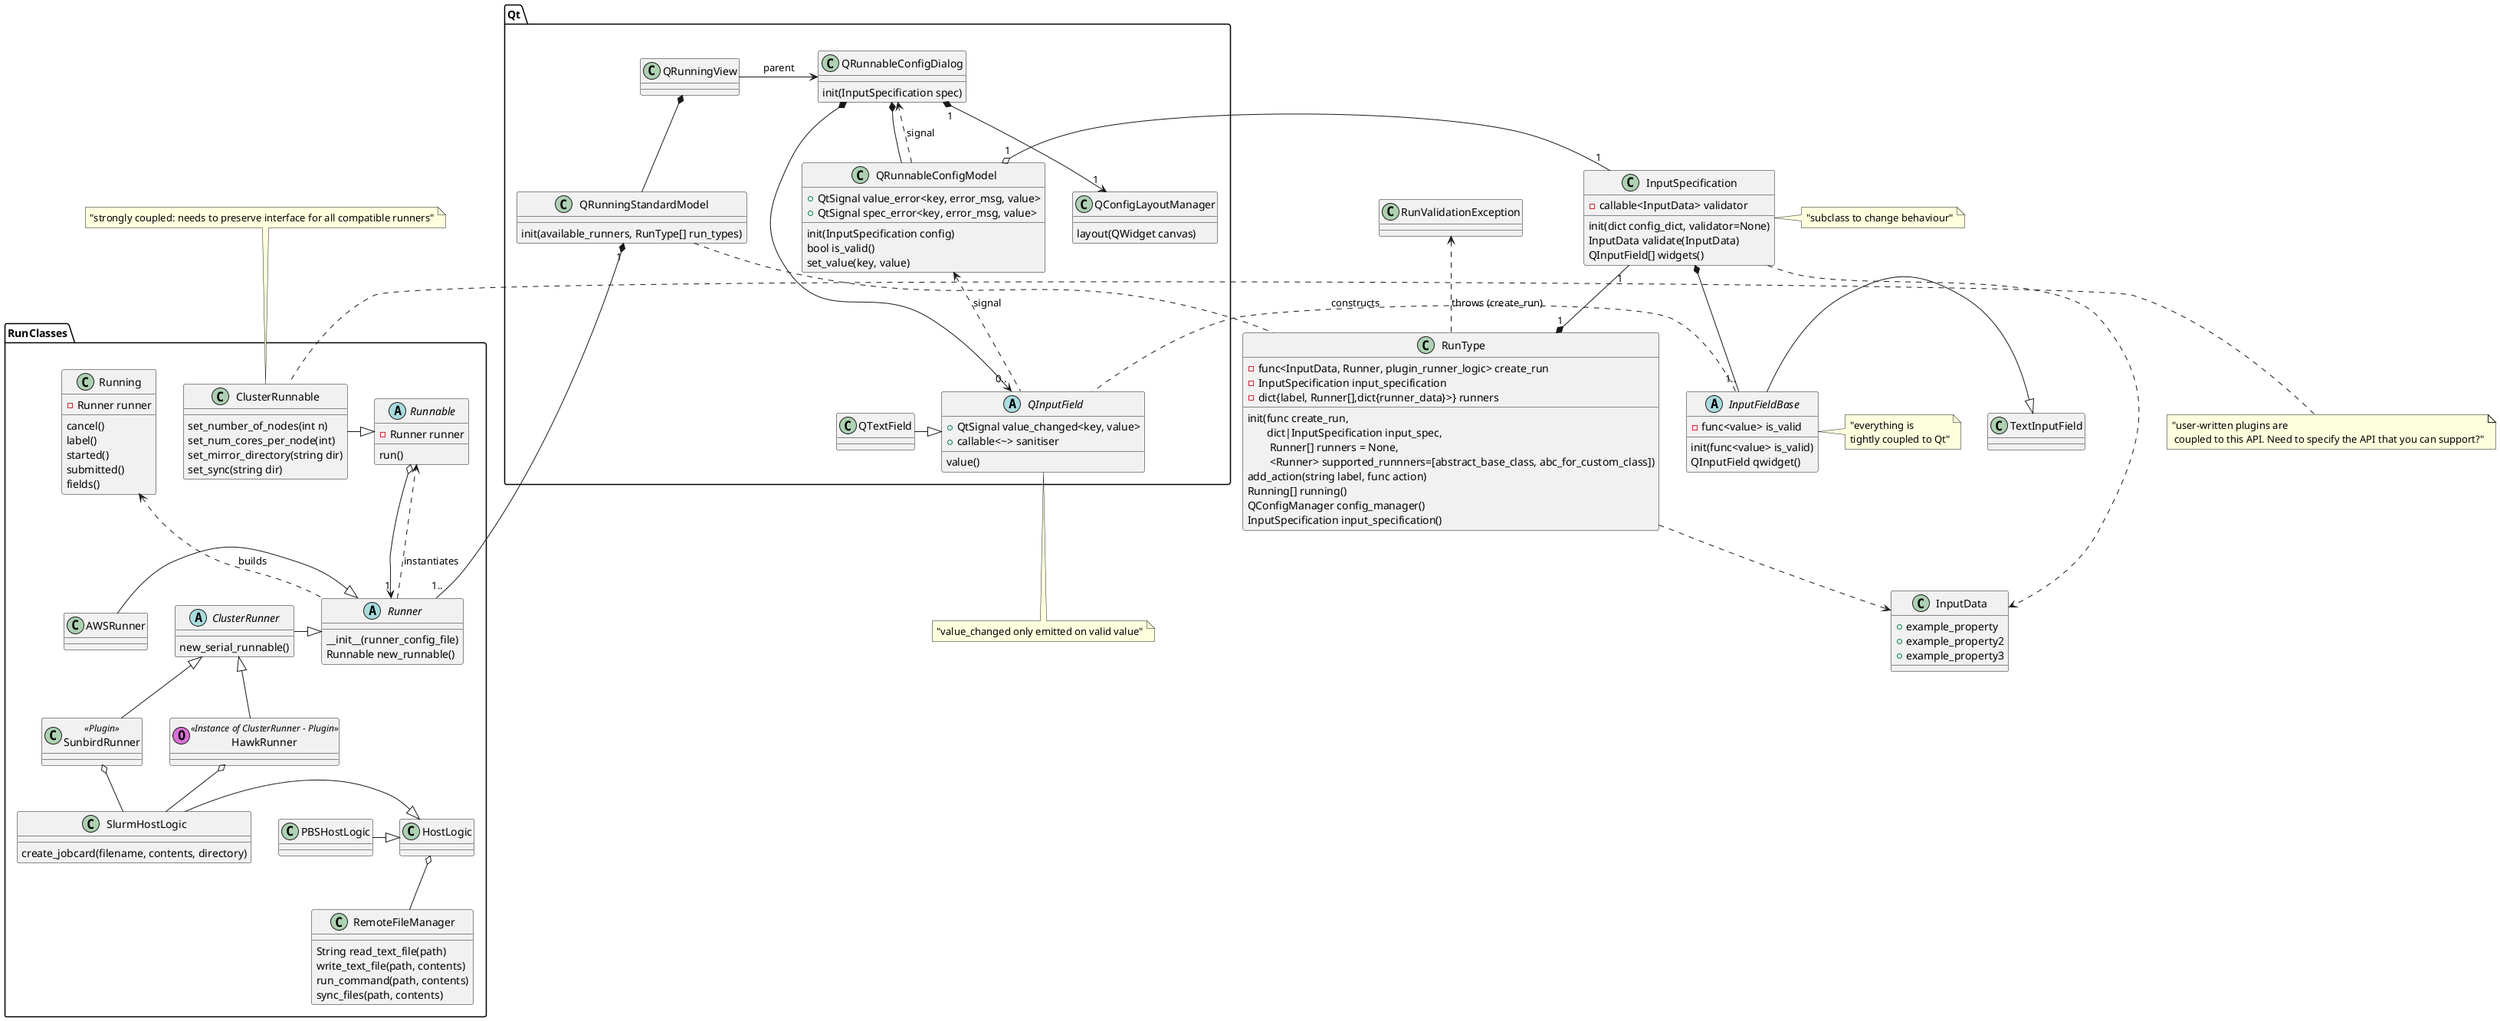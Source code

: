 @startuml

RunClasses.Runnable o--> "1" RunClasses.Runner
abstract RunClasses.Runnable {
      -Runner runner
      run()
}

RunClasses.ClusterRunnable -|> RunClasses.Runnable
class RunClasses.ClusterRunnable {
set_number_of_nodes(int n)
set_num_cores_per_node(int)
set_mirror_directory(string dir)
set_sync(string dir)
}
note left of RunClasses.ClusterRunnable : "user-written plugins are\n coupled to this API. Need to specify the API that you can support?"

RunClasses.PBSHostLogic -|> RunClasses.HostLogic
RunClasses.Running <.. RunClasses.Runner : builds
RunClasses.Runner ..> RunClasses.Runnable : instantiates
class RunClasses.Running {
- Runner runner
cancel()
label()
started()
submitted()
fields()
}

InputSpecification "1" --* "1" RunType
InputSpecification *-- "1.." InputFieldBase
RunValidationException <.. RunType : throws (create_run)
class RunType {
      -func<InputData, Runner, plugin_runner_logic> create_run
      -InputSpecification input_specification
      -dict{label, Runner[],dict{runner_data}>} runners
      init(func create_run,\n       dict|InputSpecification input_spec,\n        Runner[] runners = None,\n        <Runner> supported_runnners=[abstract_base_class, abc_for_custom_class])
      add_action(string label, func action)
      Running[] running()
      QConfigManager config_manager()
      InputSpecification input_specification()
}

Qt.QRunningView -> Qt.QRunnableConfigDialog : parent
class Qt.QRunningView {

}

abstract RunClasses.Runner {
         __init__(runner_config_file)
         Runnable new_runnable()
}

abstract RunClasses.ClusterRunner {
         new_serial_runnable()
}

RunClasses.ClusterRunner -|> RunClasses.Runner
RunClasses.AWSRunner -|> RunClasses.Runner

RunClasses.SunbirdRunner o-- RunClasses.SlurmHostLogic
RunClasses.HawkRunner o-- RunClasses.SlurmHostLogic
RunClasses.SlurmHostLogic -|> RunClasses.HostLogic
RunClasses.ClusterRunner <|-- RunClasses.SunbirdRunner
class RunClasses.SlurmHostLogic {
      create_jobcard(filename, contents, directory)
}

RunClasses.HostLogic o-- RunClasses.RemoteFileManager
class RunClasses.RemoteFileManager {
      String read_text_file(path)
      write_text_file(path, contents)
      run_command(path, contents)
      sync_files(path, contents)
}

RunClasses.ClusterRunner <|-- RunClasses.HawkRunner

class RunClasses.SunbirdRunner <<Plugin>>
class RunClasses.HawkRunner << (O,orchid) Instance of ClusterRunner - Plugin>>

RunType ..> InputData
Qt.QRunnableConfigDialog *--> "0.." Qt.QInputField

class InputData {
      +example_property
      +example_property2
      +example_property3
}

class InputSpecification {
      -callable<InputData> validator
      init(dict config_dict, validator=None)
      InputData validate(InputData)
      QInputField[] widgets()
}

note right of InputFieldBase : "everything is\ntightly coupled to Qt"

InputSpecification ..> InputData

Qt.QRunningView *-- Qt.QRunningStandardModel
Qt.QRunnableConfigDialog *-- Qt.QRunnableConfigModel
Qt.QRunnableConfigModel "1" o-- "1" InputSpecification
Qt.QRunnableConfigModel <.. Qt.QInputField : signal
class Qt.QRunnableConfigDialog {
      init(InputSpecification spec)
}

Qt.QRunnableConfigDialog "1" *--> "1" Qt.QConfigLayoutManager
class Qt.QConfigLayoutManager {
      layout(QWidget canvas)
}

class Qt.QRunningStandardModel {
      init(available_runners, RunType[] run_types)
}

Qt.QRunnableConfigModel ..> Qt.QRunnableConfigDialog : signal
class Qt.QRunnableConfigModel {
      +QtSignal value_error<key, error_msg, value>
      +QtSignal spec_error<key, error_msg, value>
      init(InputSpecification config)
      bool is_valid()
      set_value(key, value)
}

Qt.QRunningStandardModel "1" *--- "1.." RunClasses.Runner
Qt.QRunningStandardModel .. RunType

abstract InputFieldBase {
         -func<value> is_valid
         init(func<value> is_valid)
         QInputField qwidget()
}

note bottom of Qt.QInputField : "value_changed only emitted on valid value"
abstract Qt.QInputField {
         + QtSignal value_changed<key, value>
         + callable<~> sanitiser
         value()
}

Qt.QTextField -|> Qt.QInputField
InputFieldBase -|> TextInputField

class RunValidationException

InputFieldBase .. Qt.QInputField : constructs

note top of RunClasses.ClusterRunnable : "strongly coupled: needs to preserve interface for all compatible runners"

note right of InputSpecification : "subclass to change behaviour"
@enduml
